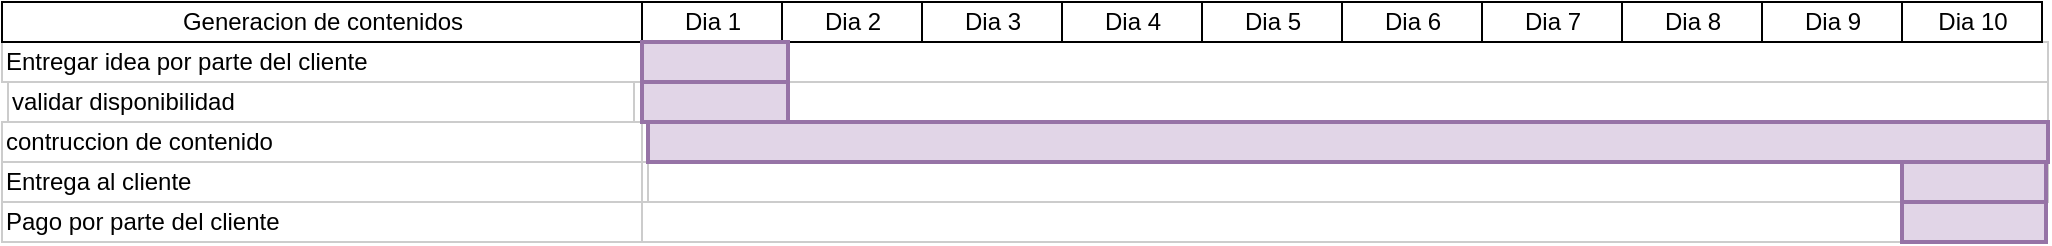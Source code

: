 <mxfile version="20.0.1" type="device"><diagram id="MjrdMg7Xnffay571JtsJ" name="Page-1"><mxGraphModel dx="1228" dy="604" grid="1" gridSize="10" guides="1" tooltips="1" connect="1" arrows="1" fold="1" page="1" pageScale="1" pageWidth="827" pageHeight="1169" math="0" shadow="0"><root><mxCell id="0"/><mxCell id="1" parent="0"/><mxCell id="oMg_EltPS48sVsWW5ayD-1" value="Entregar idea por parte del cliente" style="align=left;strokeColor=#CCCCCC;html=1;" vertex="1" parent="1"><mxGeometry x="297.0" y="150.0" width="320.0" height="20.0" as="geometry"/></mxCell><mxCell id="oMg_EltPS48sVsWW5ayD-2" value="validar disponibilidad" style="align=left;strokeColor=#CCCCCC;html=1;" vertex="1" parent="1"><mxGeometry x="300" y="170" width="313" height="20" as="geometry"/></mxCell><mxCell id="oMg_EltPS48sVsWW5ayD-3" value="contruccion de contenido" style="align=left;strokeColor=#CCCCCC;html=1;" vertex="1" parent="1"><mxGeometry x="297.0" y="190.0" width="320.0" height="20" as="geometry"/></mxCell><mxCell id="oMg_EltPS48sVsWW5ayD-4" value="Entrega al cliente" style="align=left;strokeColor=#CCCCCC;html=1;" vertex="1" parent="1"><mxGeometry x="297.0" y="210.0" width="320.0" height="20" as="geometry"/></mxCell><mxCell id="oMg_EltPS48sVsWW5ayD-5" value="Generacion de contenidos" style="strokeWidth=1;fontStyle=0;html=1;" vertex="1" parent="1"><mxGeometry x="297" y="130" width="320" height="20" as="geometry"/></mxCell><mxCell id="oMg_EltPS48sVsWW5ayD-6" value="" style="align=left;strokeColor=#CCCCCC;html=1;" vertex="1" parent="1"><mxGeometry x="617" y="150" width="703" height="20" as="geometry"/></mxCell><mxCell id="oMg_EltPS48sVsWW5ayD-7" value="Dia 1" style="strokeWidth=1;fontStyle=0;html=1;" vertex="1" parent="1"><mxGeometry x="617" y="130" width="70" height="20" as="geometry"/></mxCell><mxCell id="oMg_EltPS48sVsWW5ayD-8" value="Dia 2" style="strokeWidth=1;fontStyle=0;html=1;" vertex="1" parent="1"><mxGeometry x="687" y="130" width="70" height="20" as="geometry"/></mxCell><mxCell id="oMg_EltPS48sVsWW5ayD-9" value="Dia 3" style="strokeWidth=1;fontStyle=0;html=1;" vertex="1" parent="1"><mxGeometry x="757" y="130" width="70" height="20" as="geometry"/></mxCell><mxCell id="oMg_EltPS48sVsWW5ayD-10" value="Dia 4" style="strokeWidth=1;fontStyle=0;html=1;" vertex="1" parent="1"><mxGeometry x="827" y="130" width="70" height="20" as="geometry"/></mxCell><mxCell id="oMg_EltPS48sVsWW5ayD-11" value="Dia 5" style="strokeWidth=1;fontStyle=0;html=1;" vertex="1" parent="1"><mxGeometry x="897" y="130" width="70" height="20" as="geometry"/></mxCell><mxCell id="oMg_EltPS48sVsWW5ayD-12" value="Dia 6" style="strokeWidth=1;fontStyle=0;html=1;" vertex="1" parent="1"><mxGeometry x="967" y="130" width="70" height="20" as="geometry"/></mxCell><mxCell id="oMg_EltPS48sVsWW5ayD-13" value="Dia 7" style="strokeWidth=1;fontStyle=0;html=1;" vertex="1" parent="1"><mxGeometry x="1037" y="130" width="70" height="20" as="geometry"/></mxCell><mxCell id="oMg_EltPS48sVsWW5ayD-14" value="Dia 8" style="strokeWidth=1;fontStyle=0;html=1;" vertex="1" parent="1"><mxGeometry x="1107" y="130" width="70" height="20" as="geometry"/></mxCell><mxCell id="oMg_EltPS48sVsWW5ayD-15" value="Dia 9" style="strokeWidth=1;fontStyle=0;html=1;" vertex="1" parent="1"><mxGeometry x="1177" y="130" width="70" height="20" as="geometry"/></mxCell><mxCell id="oMg_EltPS48sVsWW5ayD-16" value="Dia 10" style="strokeWidth=1;fontStyle=0;html=1;" vertex="1" parent="1"><mxGeometry x="1247" y="130" width="70" height="20" as="geometry"/></mxCell><mxCell id="oMg_EltPS48sVsWW5ayD-17" value="" style="align=left;strokeColor=#CCCCCC;html=1;" vertex="1" parent="1"><mxGeometry x="617" y="170" width="703" height="20" as="geometry"/></mxCell><mxCell id="oMg_EltPS48sVsWW5ayD-18" value="" style="align=left;strokeColor=#CCCCCC;html=1;" vertex="1" parent="1"><mxGeometry x="617" y="190" width="703" height="20" as="geometry"/></mxCell><mxCell id="oMg_EltPS48sVsWW5ayD-19" value="" style="align=left;strokeColor=#CCCCCC;html=1;" vertex="1" parent="1"><mxGeometry x="620" y="210" width="700" height="20" as="geometry"/></mxCell><mxCell id="oMg_EltPS48sVsWW5ayD-20" value="" style="whiteSpace=wrap;html=1;strokeWidth=2;fillColor=#e1d5e7;fontSize=14;align=center;strokeColor=#9673a6;" vertex="1" parent="1"><mxGeometry x="617" y="150" width="73" height="20" as="geometry"/></mxCell><mxCell id="oMg_EltPS48sVsWW5ayD-21" value="" style="whiteSpace=wrap;html=1;strokeWidth=2;fillColor=#e1d5e7;fontSize=14;align=center;strokeColor=#9673a6;" vertex="1" parent="1"><mxGeometry x="617" y="170" width="73" height="20" as="geometry"/></mxCell><mxCell id="oMg_EltPS48sVsWW5ayD-22" value="" style="whiteSpace=wrap;html=1;strokeWidth=2;fillColor=#e1d5e7;fontSize=14;align=center;strokeColor=#9673a6;" vertex="1" parent="1"><mxGeometry x="620" y="190" width="700" height="20" as="geometry"/></mxCell><mxCell id="oMg_EltPS48sVsWW5ayD-23" value="" style="whiteSpace=wrap;html=1;strokeWidth=2;fillColor=#e1d5e7;fontSize=14;align=center;strokeColor=#9673a6;" vertex="1" parent="1"><mxGeometry x="1247" y="210" width="72" height="20" as="geometry"/></mxCell><mxCell id="oMg_EltPS48sVsWW5ayD-24" value="Pago por parte del cliente" style="align=left;strokeColor=#CCCCCC;html=1;" vertex="1" parent="1"><mxGeometry x="297.0" y="230.0" width="320.0" height="20" as="geometry"/></mxCell><mxCell id="oMg_EltPS48sVsWW5ayD-25" value="" style="align=left;strokeColor=#CCCCCC;html=1;" vertex="1" parent="1"><mxGeometry x="617" y="230" width="700" height="20" as="geometry"/></mxCell><mxCell id="oMg_EltPS48sVsWW5ayD-26" value="" style="whiteSpace=wrap;html=1;strokeWidth=2;fillColor=#e1d5e7;fontSize=14;align=center;strokeColor=#9673a6;" vertex="1" parent="1"><mxGeometry x="1247" y="230" width="72" height="20" as="geometry"/></mxCell></root></mxGraphModel></diagram></mxfile>